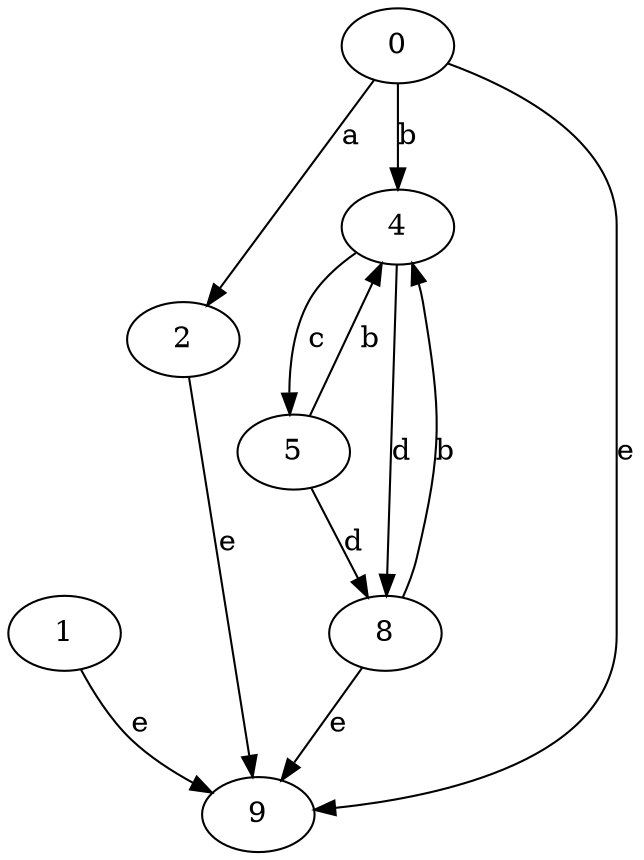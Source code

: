 strict digraph  {
1;
2;
4;
5;
0;
8;
9;
1 -> 9  [label=e];
2 -> 9  [label=e];
4 -> 5  [label=c];
4 -> 8  [label=d];
5 -> 4  [label=b];
5 -> 8  [label=d];
0 -> 2  [label=a];
0 -> 4  [label=b];
0 -> 9  [label=e];
8 -> 4  [label=b];
8 -> 9  [label=e];
}
